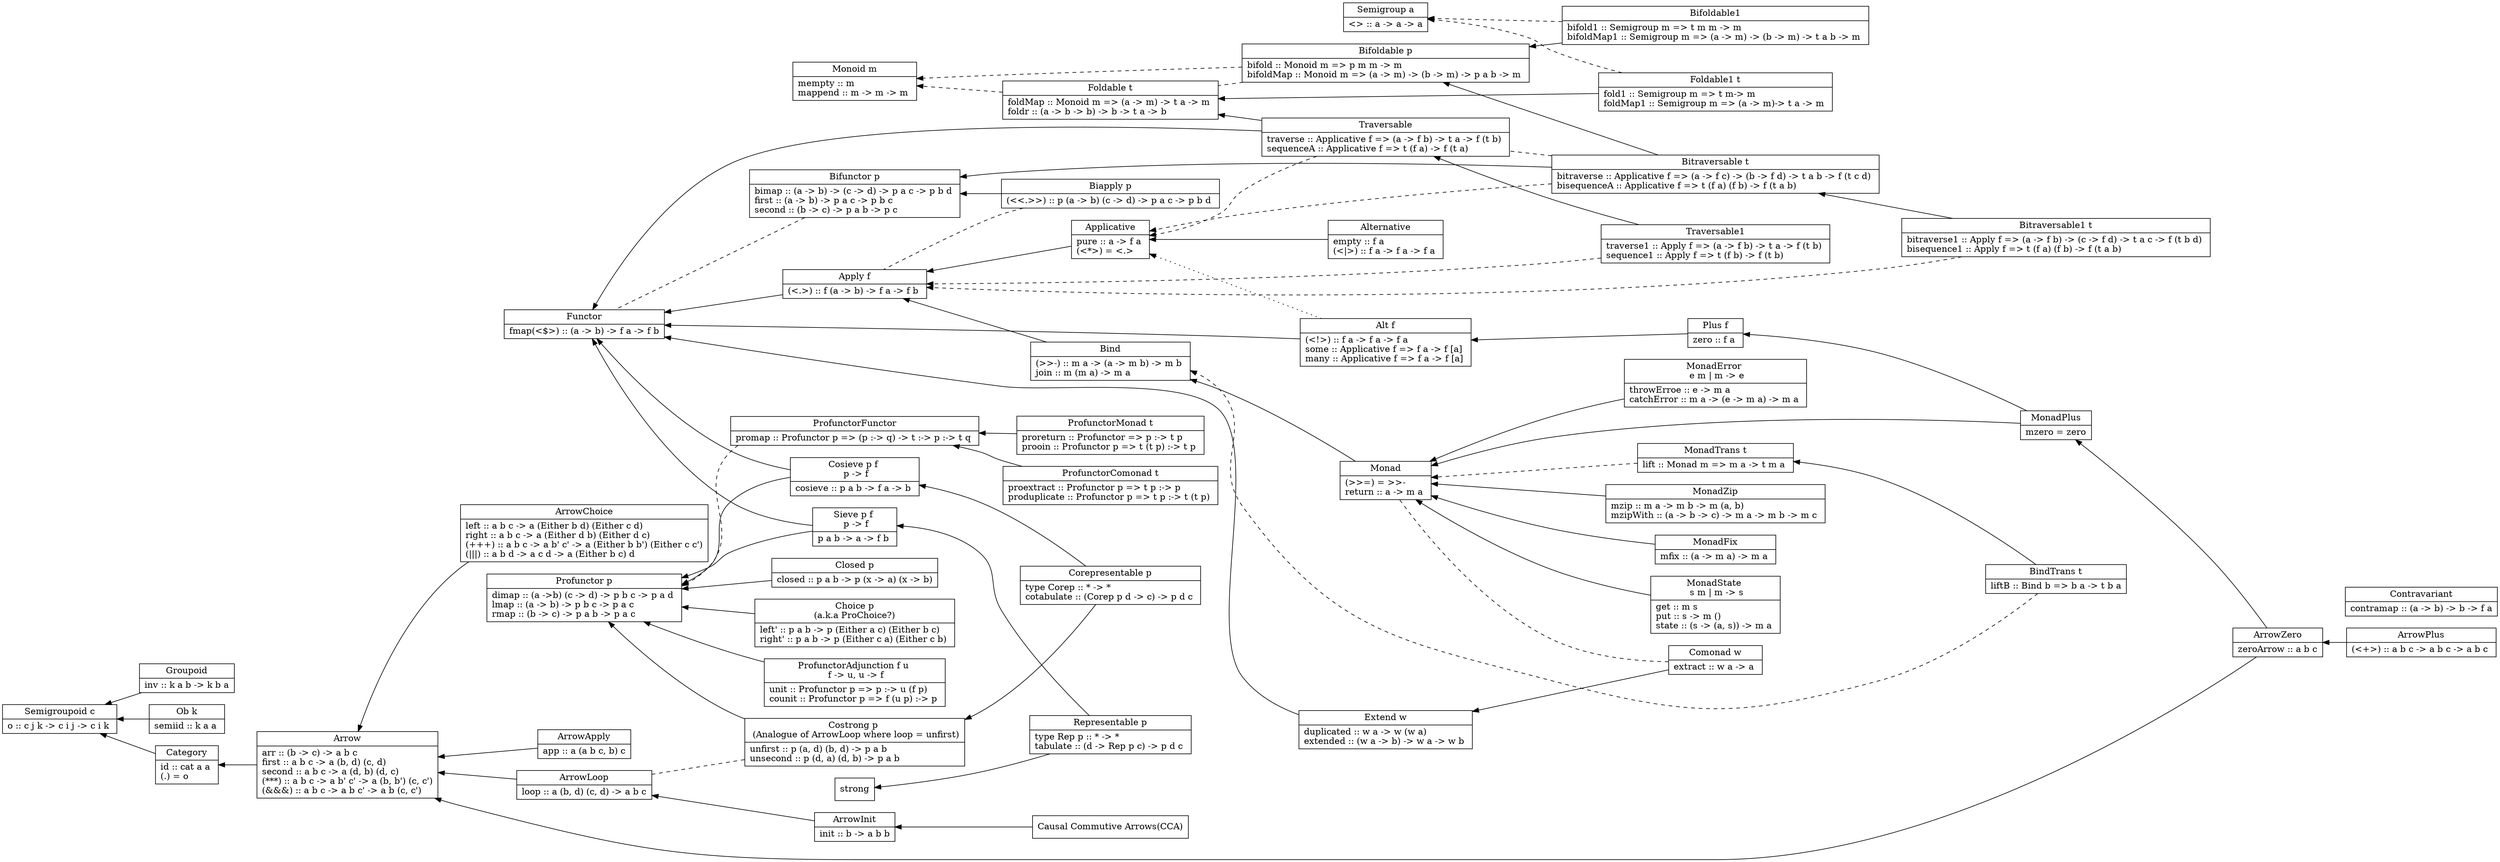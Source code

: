 digraph {
	graph[rankdir="RL"]
	node[shape="record"]

	category [label="{ Category }|{ id :: cat a a \l\
	(.) = o \l }"]
	functor [label="{ Functor }|{ fmap(\<$\>) :: (a -\> b) -\> f a -\> f b }"]
	applicative [label="{ Applicative }|{ pure :: a -\> f a \l\
	(\<*\>) = \<.\>\l }"]
	alternative [label="{ Alternative }|{ empty :: f a \l\
	(\<\|\>) :: f a -\> f a -\> f a \l}"]
	monad  [label="{ Monad }|{ (\>\>=) = \>\>- \lreturn :: a -\> m a \l}"]
	monadplus [label="{ MonadPlus }|{ mzero = zero }"]
	monadzip [label="{ MonadZip }|{ mzip :: m a -\> m b -\> m (a, b)\l\
	mzipWith :: (a -\> b -\> c) -\> m a -\> m b -\> m c \l}"]
	arrow [label="{ Arrow }|{ arr :: (b -\> c) -\> a b c \l\
first :: a b c -\> a (b, d) (c, d) \l\
second :: a b c -\> a (d, b) (d, c) \l\
(***) :: a b c -\> a b' c' -\> a (b, b') (c, c')\l\
(&&&) :: a b c -\> a b c' -\> a b (c, c')\l }"]
	monadfix [label="{ MonadFix }|{ mfix :: (a -\> m a) -\> m a \l}"]
	arrowplus [label="{ ArrowPlus }|{ (\<+\>) :: a b c -\> a b c -\> a b c \l }"]
	arrowzero [label="{ ArrowZero }|{ zeroArrow :: a b c }"]
	arrowinit[label="{ ArrowInit }|{ init :: b -\> a b b }"]
	arrowchoice[label="{ ArrowChoice }|{ left :: a b c -\> a (Either b d) (Either c d) \l\
	right :: a b c -\> a (Either d b) (Either d c)\l\
	(+++) :: a b c -\> a b' c' -\> a (Either b b') (Either c c')\l\
	(\|\|\|) :: a b d -\> a c d -\> a (Either b c) d\l }"]
	arrowapply [label="{ ArrowApply }|{ app :: a (a b c, b) c }"]
	arrowloop [label="{ ArrowLoop }|{ loop :: a (b, d) (c, d) -\> a b c }"]
	cca [label="{Causal Commutive Arrows(CCA) }"]
	monoid [label="{ Monoid m}|{ mempty :: m \l\
	mappend :: m -\> m -\> m \l}"]
	foldable [label="{ Foldable t}|{ foldMap :: Monoid m =\> (a -\> m) -\> t a -\> m \l\
	foldr :: (a -\> b -\> b) -\> b -\> t a -\> b \l}"]
	traversable [label="{ Traversable }|{ traverse :: Applicative f =\> (a -\> f b) -\> t a -\> f (t b) \l\
	sequenceA :: Applicative f =\> t (f a) -\> f (t a) \l }"]
	contravariant [label="{ Contravariant }|{ contramap :: (a -\> b) -\>  b -\> f a }"]
	monadstate [label="{ MonadState \n s m \| m -\> s }|{ get :: m s \l\
	put :: s -\> m () \l\
	state :: (s -\> (a, s)) -\> m a \l}"]
	monaderror [label="{ MonadError \n e m \| m -\> e }|{ throwErroe :: e -\> m a \l\
	catchError :: m a -\> (e -\> m a) -\> m a \l }"]
	comonad [label="{ Comonad w }|{ extract :: w a -\> a \l }"]
	bifunctor [label="{ Bifunctor p }|{ bimap :: (a -\> b) -\> (c -\> d) -\> p a c -\> p b d \l\
	first :: (a -\> b) -\> p a c -\> p b c \l\
	second :: (b -\> c) -\> p a b -\> p  c \l }"]
	biapply [label="{ Biapply p }|{ (\<\<.\>\>) :: p (a -\> b) (c -\> d) -\> p a c -\> p b d \l }"]
	alt [label="{ Alt f }|{ (\<!\>) :: f a -\> f a -\> f a \l\
	some :: Applicative f =\> f a -\> f [a] \l\
	many :: Applicative f =\> f a -\> f [a] \l }"]
	apply [label="{ Apply f }|{ (\<.\>) :: f (a -\> b) -\> f a -\> f b \l}"]
	semigroup [label="{ Semigroup a }|{ \<\> :: a -\> a -\> a }"]
	semigroupoid [label="{ Semigroupoid c }|{ o :: c j k -\> c i j -\> c i k \l }"]
	bind [label="{ Bind }|{ (\>\>-) :: m a -\> (a -\> m b) -\> m b \l\
	join :: m (m a) -\> m a \l}"]
	bindtrans [label="{ BindTrans t}|{ liftB :: Bind b =\> b a -\> t b a }"]
	monadtrans [label="{ MonadTrans t}|{ lift :: Monad m =\> m a -\> t m a \l}"]
	extend [label="{ Extend w }|{ duplicated :: w a -\> w (w a) \l\
	extended :: (w a -\> b) -\> w a -\> w b \l }"]
	plus [label="{ Plus f }|{ zero :: f a \l }"]
	groupoid [label="{ Groupoid }|{ inv :: k a b -\> k b a }"]
	bifoldable [label="{ Bifoldable p}|{ bifold :: Monoid m =\> p m m -\> m \l\
	bifoldMap :: Monoid m =\> (a -\> m) -\> (b -\> m) -\> p a b -\> m \l }"]
	bifoldable1 [label="{ Bifoldable1 }|{ bifold1 :: Semigroup m =\> t m m -\> m \l\
	bifoldMap1 :: Semigroup m =\> (a -\> m) -\> (b -\> m) -\> t a b -\> m \l }"]
	bitraversable [label="{ Bitraversable t }|{ bitraverse :: Applicative f =\> (a -\> f c) -\> (b -\> f d) -\> t a b -\> f (t c d) \l\
	bisequenceA :: Applicative f =\> t (f a) (f b) -\> f (t a b) \l }"]
	bitraversable1 [label="{ Bitraversable1 t }|{ bitraverse1 :: Apply f =\> (a -\> f b) -\> (c -\> f d) -\> t a c -\> f (t b d) \l\
	bisequence1 :: Apply f =\> t (f a) (f b) -\> f (t a b) \l }"]
	foldable1 [label="{ Foldable1 t }|{ fold1 :: Semigroup m =\> t m-\> m \l\
	foldMap1 :: Semigroup m =\> (a -\> m)-\> t a -\> m \l }"]
	traversable1 [label="{ Traversable1 }|{ traverse1 :: Apply f =\> (a -\> f b) -\> t a -\> f (t b) \l\
	sequence1 :: Apply f =\> t (f b) -\> f (t b) \l }"]
	ob [label="{ Ob k }|{ semiid :: k a a \l }"]
	profunctor [label="{ Profunctor p }|{ dimap :: (a -\>b) (c -\> d) -\> p b c -\> p a d \l\
	lmap :: (a -\> b) -\> p b c -\> p a c \l\
	rmap :: (b -\> c) -\> p a b -\> p a c \l }"]
	costrong [label="{ Costrong p \n (Analogue of ArrowLoop where loop = unfirst) }|{ unfirst :: p (a, d) (b, d) -\> p a b \l\
	unsecond :: p (d, a) (d, b) -\> p a b \l }"]
	choice [label="{ Choice p\n(a.k.a ProChoice?) }|{ left' :: p a b -\> p (Either a c) (Either b c) \l\
	right' :: p a b -\> p (Either c a) (Either c b) \l }"]
	profunctoradjunction [label="{ ProfunctorAdjunction f u \n f -\> u, u -\> f }|{ unit :: Profunctor p =\> p :-\> u (f p) \l\
	counit :: Profunctor p =\> f (u p) :-\> p \l }"]
	closed [label="{ Closed p }|{ closed :: p a b -\> p (x -\> a) (x -\> b) }"]
	profunctorfunctor [label="{ ProfunctorFunctor }|{ promap :: Profunctor p =\> (p :-\> q) -\> t :-\> p :-\> t q \l }"]
	profunctormonad [label="{ ProfunctorMonad t }|{ proreturn :: Profunctor =\> p :-\> t p \l\
	prooin :: Profunctor p =\> t (t p) :-\> t p \l }"]
	profunctorcomonad [label="{ ProfunctorComonad t }|{ proextract :: Profunctor p =\> t p :-\> p \l\
	produplicate :: Profunctor p =\> t p :-\> t (t p) \l }"]
	representable [label="{ Representable p }|{ type Rep p :: * -\> * \l\
	tabulate :: (d -\> Rep p c) -\> p d c \l }"]
	corepresentable [label="{ Corepresentable p }|{ type Corep :: * -\> * \l\
	cotabulate :: (Corep p d -\> c) -\> p d c \l }"]
	cosieve [label="{ Cosieve p f \n p -\> f }|{ cosieve :: p a b -\> f a -\> b \l }"]
	sieve [label="{ Sieve p f \n p -\> f }|{ p a b -\> a -\> f b \l }"]

	sieve -> {profunctor, functor}
	cosieve -> {profunctor, functor}
	corepresentable -> {costrong, cosieve}
	representable -> {strong, sieve}
	profunctormonad -> profunctorfunctor
	profunctorcomonad -> profunctorfunctor
	profunctorfunctor -> profunctor [style="dashed"]
	closed -> profunctor
	profunctoradjunction -> profunctor
	choice -> profunctor
	costrong -> profunctor
	costrong -> arrowloop [style="dashed" arrowhead="none"]
	ob -> semigroupoid
	traversable1 -> traversable
	traversable1 -> apply [style="dashed"]
	foldable1 -> foldable
	foldable1 -> semigroup [style="dashed"]
	bitraversable1 -> bitraversable
	bitraversable1 -> apply [style="dashed"]
	bitraversable -> applicative [style="dashed"]
	bitraversable -> {bifunctor, bifoldable}
	bitraversable -> traversable [style="dashed" arrowhead="none"]
	bifoldable -> monoid [style="dashed"]
	bifoldable1 -> bifoldable
	bifoldable1 -> semigroup [style="dashed"]
	bifoldable -> foldable [style="dashed" arrowhead="none"]
	groupoid -> semigroupoid
	plus -> alt
	extend -> functor
	comonad -> extend
	comonad -> monad [style="dashed" arrowhead="none"]
	biapply -> bifunctor
	biapply -> apply [style="dashed" arrowhead="none"]
	bifunctor -> functor [style="dashed" arrowhead="none"]
	bindtrans -> monadtrans
	bindtrans -> bind [style="dashed"]
	monadtrans -> monad [style="dashed"]
	alt -> functor
	apply -> functor
	bind -> apply
	alt -> applicative [style="dotted"]
	traversable -> {foldable, functor}
	applicative -> apply
	alternative -> applicative
	monad -> bind
	monadfix -> monad
	monadplus -> {monad, plus}
	monadzip -> monad
	monadstate -> monad
	monaderror -> monad
	arrow -> category
	category -> semigroupoid
	arrowchoice -> arrow
	arrowapply -> arrow
	arrowloop -> arrow
	arrowinit -> arrowloop
	arrowzero -> {arrow, monadplus}
	arrowplus -> arrowzero
	cca -> arrowinit
	traversable -> applicative [style="dashed"]
	foldable -> monoid [style="dashed"]
}
